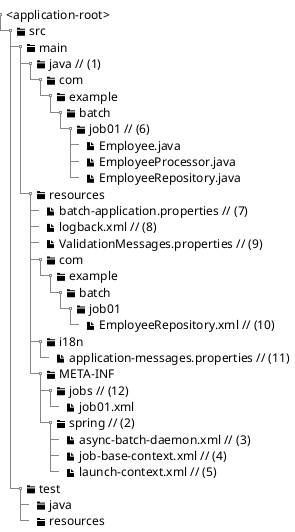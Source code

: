 @startsalt
{
{T
<application-root>
+ <&folder> src
++ <&folder> main
+++ <&folder> java // (1)
++++ <&folder> com
+++++ <&folder> example
++++++ <&folder> batch
+++++++ <&folder> job01 // (6)
++++++++ <&file> Employee.java
++++++++ <&file> EmployeeProcessor.java
++++++++ <&file> EmployeeRepository.java
+++ <&folder> resources
++++ <&file> batch-application.properties // (7)
++++ <&file> logback.xml // (8)
++++ <&file> ValidationMessages.properties // (9)
++++ <&folder> com
+++++ <&folder> example
++++++ <&folder> batch
+++++++ <&folder> job01
++++++++ <&file> EmployeeRepository.xml // (10)
++++ <&folder> i18n
+++++ <&file> application-messages.properties // (11)
++++ <&folder> META-INF
+++++ <&folder> jobs // (12)
++++++ <&file> job01.xml
+++++ <&folder> spring // (2)
++++++ <&file> async-batch-daemon.xml // (3)
++++++ <&file> job-base-context.xml // (4)
++++++ <&file> launch-context.xml // (5)
++ <&folder> test
+++ <&folder> java
+++ <&folder> resources
}
}
@endsalt
